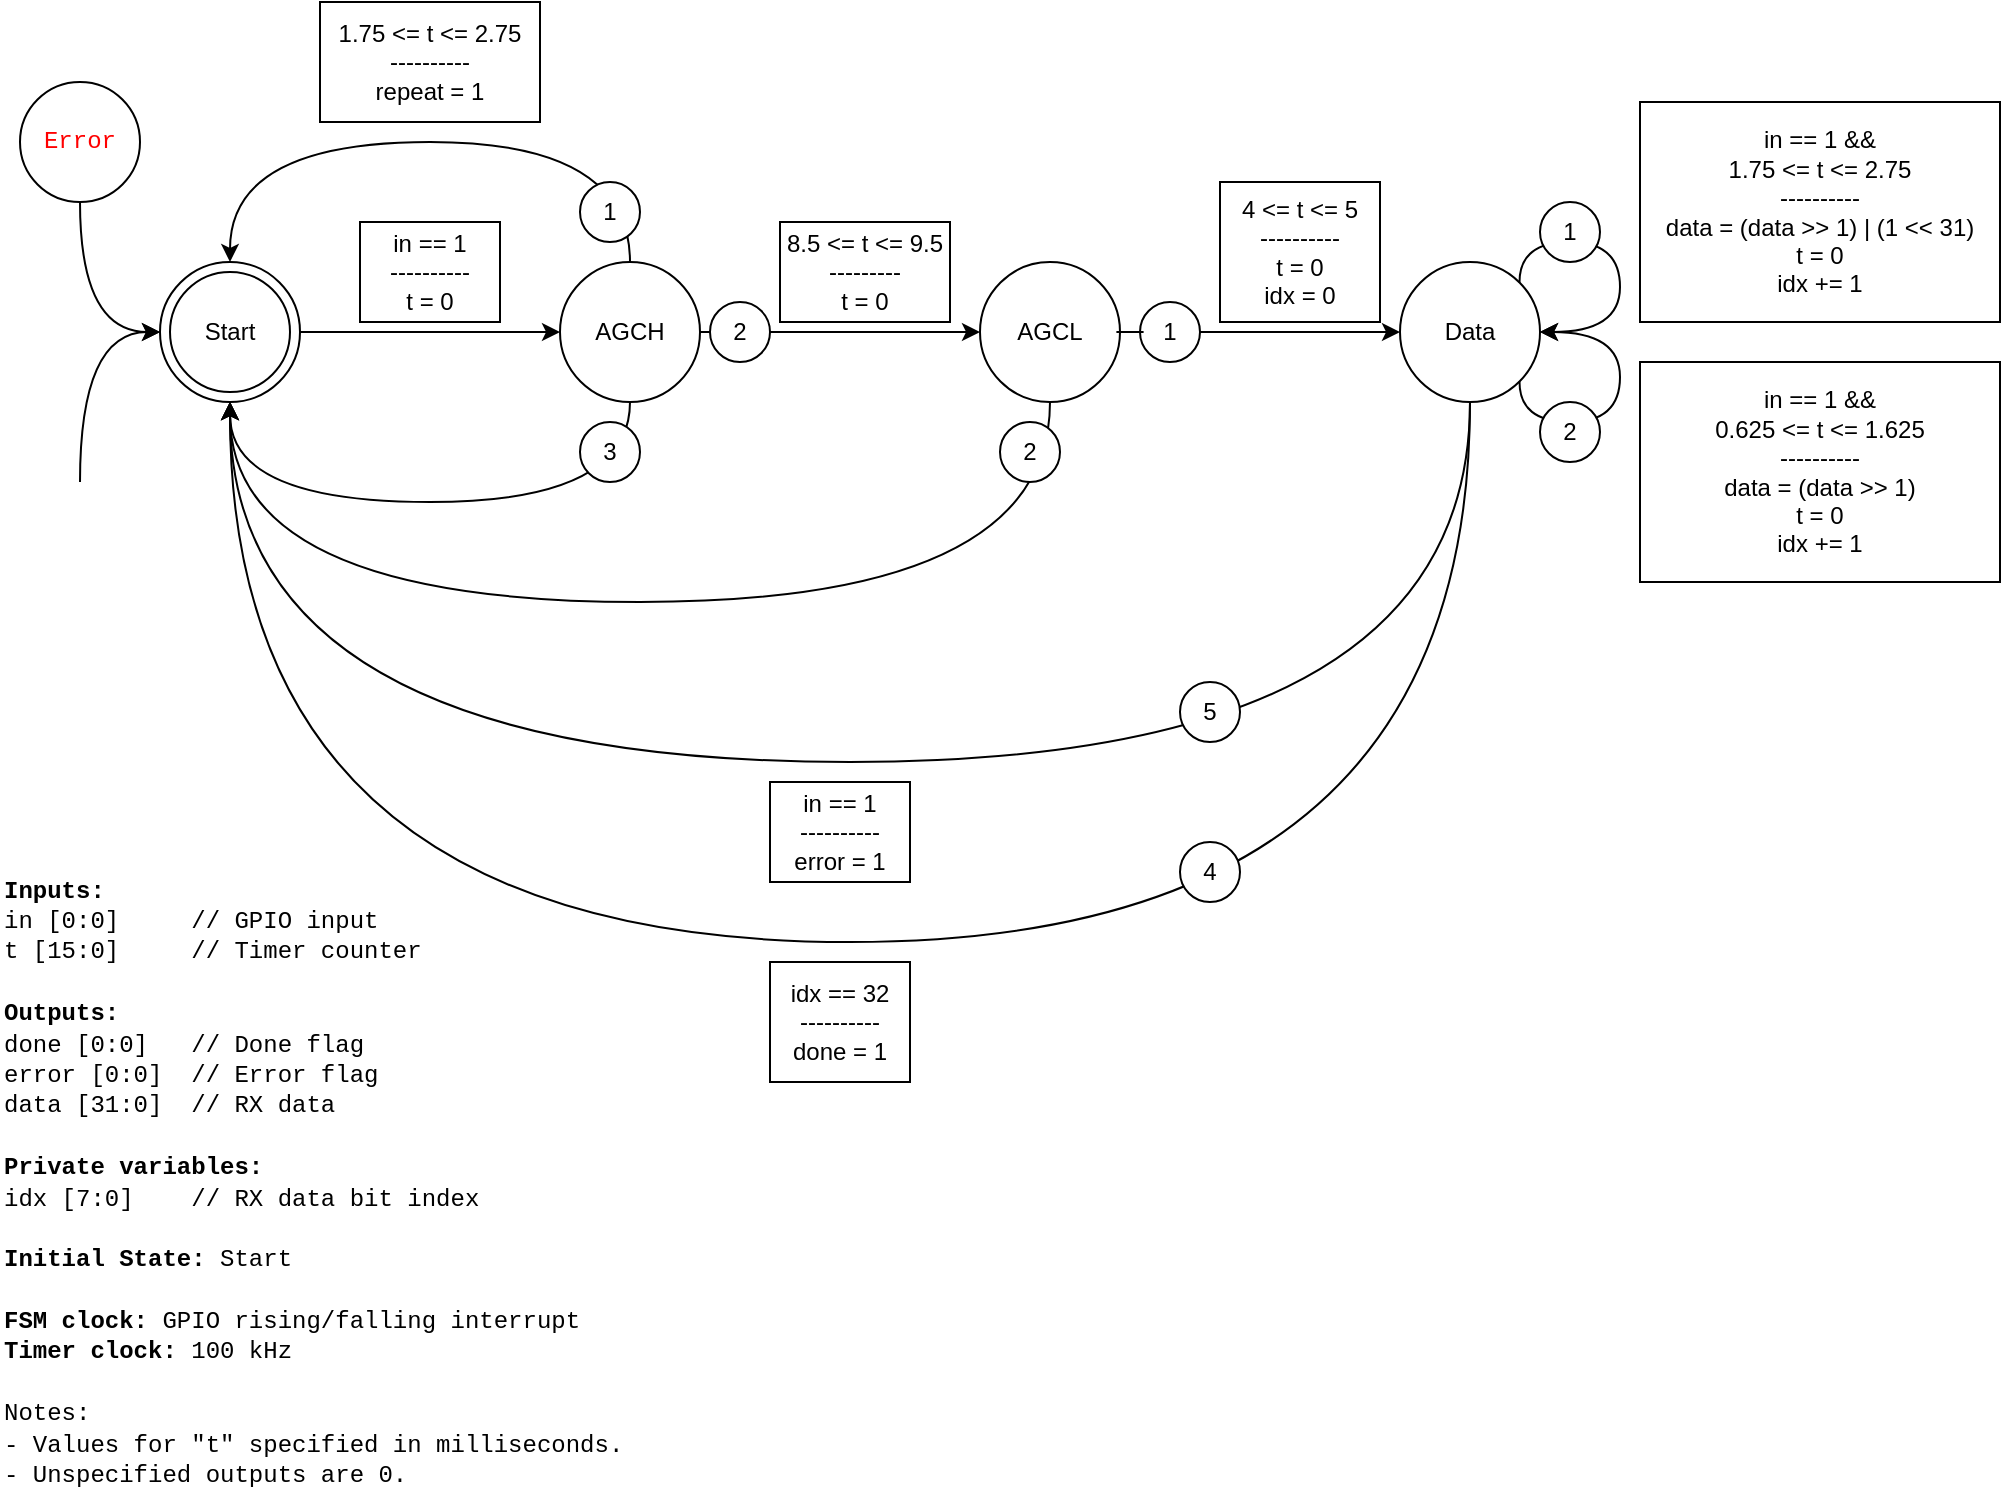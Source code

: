 <mxfile version="16.4.5" type="device"><diagram id="J5GdB7xR00eZBfpx_N9M" name="State Diagram"><mxGraphModel dx="1418" dy="808" grid="1" gridSize="10" guides="1" tooltips="1" connect="1" arrows="1" fold="1" page="1" pageScale="1" pageWidth="1100" pageHeight="850" math="0" shadow="0"><root><mxCell id="0"/><mxCell id="1" parent="0"/><mxCell id="bkaCrF5r6p6ewm4by4WW-4" style="edgeStyle=orthogonalEdgeStyle;rounded=0;orthogonalLoop=1;jettySize=auto;html=1;exitX=1;exitY=0.5;exitDx=0;exitDy=0;entryX=0;entryY=0.5;entryDx=0;entryDy=0;" edge="1" parent="1" source="bkaCrF5r6p6ewm4by4WW-1" target="bkaCrF5r6p6ewm4by4WW-3"><mxGeometry relative="1" as="geometry"/></mxCell><mxCell id="bkaCrF5r6p6ewm4by4WW-1" value="&lt;div&gt;Start&lt;/div&gt;" style="ellipse;whiteSpace=wrap;html=1;sketch=0;" vertex="1" parent="1"><mxGeometry x="100" y="220" width="70" height="70" as="geometry"/></mxCell><mxCell id="bkaCrF5r6p6ewm4by4WW-7" style="edgeStyle=orthogonalEdgeStyle;rounded=0;orthogonalLoop=1;jettySize=auto;html=1;exitX=0.5;exitY=1;exitDx=0;exitDy=0;entryX=0.5;entryY=1;entryDx=0;entryDy=0;curved=1;" edge="1" parent="1" source="bkaCrF5r6p6ewm4by4WW-3" target="bkaCrF5r6p6ewm4by4WW-1"><mxGeometry relative="1" as="geometry"><Array as="points"><mxPoint x="335" y="340"/><mxPoint x="135" y="340"/></Array></mxGeometry></mxCell><mxCell id="bkaCrF5r6p6ewm4by4WW-11" value="" style="edgeStyle=orthogonalEdgeStyle;curved=1;rounded=0;orthogonalLoop=1;jettySize=auto;html=1;" edge="1" parent="1" source="bkaCrF5r6p6ewm4by4WW-3" target="bkaCrF5r6p6ewm4by4WW-10"><mxGeometry relative="1" as="geometry"/></mxCell><mxCell id="bkaCrF5r6p6ewm4by4WW-60" style="edgeStyle=orthogonalEdgeStyle;curved=1;rounded=0;orthogonalLoop=1;jettySize=auto;html=1;exitX=0.5;exitY=0;exitDx=0;exitDy=0;entryX=0.5;entryY=0;entryDx=0;entryDy=0;fontFamily=Courier New;fontColor=#FF0000;" edge="1" parent="1" source="bkaCrF5r6p6ewm4by4WW-3" target="bkaCrF5r6p6ewm4by4WW-1"><mxGeometry relative="1" as="geometry"><Array as="points"><mxPoint x="335" y="160"/><mxPoint x="135" y="160"/></Array></mxGeometry></mxCell><mxCell id="bkaCrF5r6p6ewm4by4WW-3" value="&lt;div&gt;AGCH&lt;/div&gt;" style="ellipse;whiteSpace=wrap;html=1;sketch=0;" vertex="1" parent="1"><mxGeometry x="300" y="220" width="70" height="70" as="geometry"/></mxCell><mxCell id="bkaCrF5r6p6ewm4by4WW-6" value="&lt;div&gt;in == 1&lt;br&gt;&lt;/div&gt;&lt;div&gt;----------&lt;/div&gt;&lt;div&gt;t = 0&lt;br&gt;&lt;/div&gt;" style="whiteSpace=wrap;html=1;sketch=0;" vertex="1" parent="1"><mxGeometry x="200" y="200" width="70" height="50" as="geometry"/></mxCell><mxCell id="bkaCrF5r6p6ewm4by4WW-14" style="edgeStyle=orthogonalEdgeStyle;curved=1;rounded=0;orthogonalLoop=1;jettySize=auto;html=1;exitX=0.5;exitY=1;exitDx=0;exitDy=0;entryX=0.5;entryY=1;entryDx=0;entryDy=0;" edge="1" parent="1" source="bkaCrF5r6p6ewm4by4WW-10" target="bkaCrF5r6p6ewm4by4WW-1"><mxGeometry relative="1" as="geometry"><Array as="points"><mxPoint x="545" y="390"/><mxPoint x="135" y="390"/></Array></mxGeometry></mxCell><mxCell id="bkaCrF5r6p6ewm4by4WW-17" style="edgeStyle=orthogonalEdgeStyle;curved=1;rounded=0;orthogonalLoop=1;jettySize=auto;html=1;exitX=1;exitY=0.5;exitDx=0;exitDy=0;startArrow=none;" edge="1" parent="1" source="bkaCrF5r6p6ewm4by4WW-65" target="bkaCrF5r6p6ewm4by4WW-16"><mxGeometry relative="1" as="geometry"/></mxCell><mxCell id="bkaCrF5r6p6ewm4by4WW-10" value="&lt;div&gt;AGCL&lt;/div&gt;" style="ellipse;whiteSpace=wrap;html=1;sketch=0;" vertex="1" parent="1"><mxGeometry x="510" y="220" width="70" height="70" as="geometry"/></mxCell><mxCell id="bkaCrF5r6p6ewm4by4WW-12" value="&lt;div&gt;8.5 &amp;lt;= t &amp;lt;= 9.5&lt;br&gt;&lt;/div&gt;&lt;div&gt;---------&lt;/div&gt;&lt;div&gt;t = 0&lt;br&gt;&lt;/div&gt;" style="whiteSpace=wrap;html=1;sketch=0;" vertex="1" parent="1"><mxGeometry x="410" y="200" width="85" height="50" as="geometry"/></mxCell><mxCell id="bkaCrF5r6p6ewm4by4WW-29" style="edgeStyle=orthogonalEdgeStyle;curved=1;rounded=0;orthogonalLoop=1;jettySize=auto;html=1;exitX=0.5;exitY=1;exitDx=0;exitDy=0;entryX=0.5;entryY=1;entryDx=0;entryDy=0;" edge="1" parent="1" source="bkaCrF5r6p6ewm4by4WW-16" target="bkaCrF5r6p6ewm4by4WW-1"><mxGeometry relative="1" as="geometry"><Array as="points"><mxPoint x="755" y="470"/><mxPoint x="135" y="470"/></Array></mxGeometry></mxCell><mxCell id="bkaCrF5r6p6ewm4by4WW-32" style="edgeStyle=orthogonalEdgeStyle;curved=1;rounded=0;orthogonalLoop=1;jettySize=auto;html=1;exitX=0.5;exitY=1;exitDx=0;exitDy=0;entryX=0.5;entryY=1;entryDx=0;entryDy=0;" edge="1" parent="1" source="bkaCrF5r6p6ewm4by4WW-16" target="bkaCrF5r6p6ewm4by4WW-1"><mxGeometry relative="1" as="geometry"><Array as="points"><mxPoint x="755" y="560"/><mxPoint x="135" y="560"/></Array></mxGeometry></mxCell><mxCell id="bkaCrF5r6p6ewm4by4WW-16" value="Data" style="ellipse;whiteSpace=wrap;html=1;sketch=0;" vertex="1" parent="1"><mxGeometry x="720" y="220" width="70" height="70" as="geometry"/></mxCell><mxCell id="bkaCrF5r6p6ewm4by4WW-18" value="&lt;div&gt;4 &amp;lt;= t &amp;lt;= 5&lt;br&gt;&lt;/div&gt;&lt;div&gt;----------&lt;/div&gt;&lt;div&gt;t = 0&lt;/div&gt;&lt;div&gt;idx = 0&lt;br&gt;&lt;/div&gt;" style="whiteSpace=wrap;html=1;sketch=0;" vertex="1" parent="1"><mxGeometry x="630" y="180" width="80" height="70" as="geometry"/></mxCell><mxCell id="bkaCrF5r6p6ewm4by4WW-20" style="edgeStyle=orthogonalEdgeStyle;curved=1;rounded=0;orthogonalLoop=1;jettySize=auto;html=1;exitX=1;exitY=0;exitDx=0;exitDy=0;entryX=1;entryY=0.5;entryDx=0;entryDy=0;" edge="1" parent="1" source="bkaCrF5r6p6ewm4by4WW-16" target="bkaCrF5r6p6ewm4by4WW-16"><mxGeometry relative="1" as="geometry"><Array as="points"><mxPoint x="780" y="210"/><mxPoint x="830" y="210"/><mxPoint x="830" y="255"/></Array></mxGeometry></mxCell><mxCell id="bkaCrF5r6p6ewm4by4WW-22" value="&lt;div&gt;in == 1 &amp;amp;&amp;amp;&lt;br&gt;&lt;/div&gt;&lt;div&gt;1.75 &amp;lt;= t &amp;lt;= 2.75&lt;br&gt;&lt;/div&gt;&lt;div&gt;----------&lt;/div&gt;&lt;div&gt;data = (data &amp;gt;&amp;gt; 1) | (1 &amp;lt;&amp;lt; 31)&lt;br&gt;&lt;/div&gt;&lt;div&gt;t = 0&lt;/div&gt;&lt;div&gt;idx += 1&lt;br&gt;&lt;/div&gt;" style="whiteSpace=wrap;html=1;sketch=0;" vertex="1" parent="1"><mxGeometry x="840" y="140" width="180" height="110" as="geometry"/></mxCell><mxCell id="bkaCrF5r6p6ewm4by4WW-23" value="&lt;div&gt;in == 1 &amp;amp;&amp;amp;&lt;br&gt;&lt;/div&gt;&lt;div&gt;0.625 &amp;lt;= t &amp;lt;= 1.625&lt;br&gt;&lt;/div&gt;&lt;div&gt;----------&lt;/div&gt;data = (data &amp;gt;&amp;gt; 1) &lt;br&gt;&lt;div&gt;t = 0&lt;/div&gt;&lt;div&gt;idx += 1&lt;br&gt;&lt;/div&gt;" style="whiteSpace=wrap;html=1;sketch=0;" vertex="1" parent="1"><mxGeometry x="840" y="270" width="180" height="110" as="geometry"/></mxCell><mxCell id="bkaCrF5r6p6ewm4by4WW-24" style="edgeStyle=orthogonalEdgeStyle;curved=1;rounded=0;orthogonalLoop=1;jettySize=auto;html=1;exitX=1;exitY=1;exitDx=0;exitDy=0;entryX=1;entryY=0.5;entryDx=0;entryDy=0;" edge="1" parent="1" source="bkaCrF5r6p6ewm4by4WW-16" target="bkaCrF5r6p6ewm4by4WW-16"><mxGeometry relative="1" as="geometry"><Array as="points"><mxPoint x="780" y="300"/><mxPoint x="830" y="300"/><mxPoint x="830" y="255"/></Array></mxGeometry></mxCell><mxCell id="bkaCrF5r6p6ewm4by4WW-31" value="&lt;div&gt;in == 1&lt;/div&gt;&lt;div&gt;----------&lt;/div&gt;&lt;div&gt;error = 1&lt;br&gt;&lt;/div&gt;" style="whiteSpace=wrap;html=1;sketch=0;" vertex="1" parent="1"><mxGeometry x="405" y="480" width="70" height="50" as="geometry"/></mxCell><mxCell id="bkaCrF5r6p6ewm4by4WW-33" value="&lt;div&gt;idx == 32&lt;br&gt;&lt;/div&gt;&lt;div&gt;----------&lt;/div&gt;&lt;div&gt;done = 1&lt;br&gt;&lt;/div&gt;" style="whiteSpace=wrap;html=1;sketch=0;" vertex="1" parent="1"><mxGeometry x="405" y="570" width="70" height="60" as="geometry"/></mxCell><mxCell id="bkaCrF5r6p6ewm4by4WW-43" value="&lt;div align=&quot;left&quot;&gt;&lt;font face=&quot;Courier New&quot;&gt;&lt;b&gt;Inputs:&lt;/b&gt;&lt;/font&gt;&lt;/div&gt;&lt;div align=&quot;left&quot;&gt;&lt;font face=&quot;Courier New&quot;&gt;in [0:0]&amp;nbsp;&amp;nbsp;&amp;nbsp;&amp;nbsp; // GPIO input&lt;br&gt;&lt;/font&gt;&lt;/div&gt;&lt;div align=&quot;left&quot;&gt;&lt;font face=&quot;Courier New&quot;&gt;t [15:0]&amp;nbsp;&amp;nbsp;&amp;nbsp;&amp;nbsp; // Timer counter&lt;br&gt;&lt;/font&gt;&lt;/div&gt;&lt;div align=&quot;left&quot;&gt;&lt;font face=&quot;Courier New&quot;&gt;&lt;br&gt;&lt;/font&gt;&lt;/div&gt;&lt;div align=&quot;left&quot;&gt;&lt;font face=&quot;Courier New&quot;&gt;&lt;b&gt;Outputs:&lt;/b&gt;&lt;/font&gt;&lt;/div&gt;&lt;div align=&quot;left&quot;&gt;&lt;font face=&quot;Courier New&quot;&gt;done [0:0]&amp;nbsp;&amp;nbsp; // Done flag&lt;br&gt;&lt;/font&gt;&lt;/div&gt;&lt;div align=&quot;left&quot;&gt;&lt;font face=&quot;Courier New&quot;&gt;error [0:0]&amp;nbsp; // Error flag&lt;/font&gt;&lt;br&gt;&lt;font face=&quot;Courier New&quot;&gt;&lt;font face=&quot;Courier New&quot;&gt;data [31:0]&amp;nbsp; // RX data&lt;/font&gt;&lt;/font&gt;&lt;/div&gt;&lt;div align=&quot;left&quot;&gt;&lt;font face=&quot;Courier New&quot;&gt;&lt;br&gt;&lt;/font&gt;&lt;/div&gt;&lt;div align=&quot;left&quot;&gt;&lt;b&gt;&lt;font face=&quot;Courier New&quot;&gt;Private variables:&lt;/font&gt;&lt;/b&gt;&lt;br&gt;&lt;font face=&quot;Courier New&quot;&gt;idx [7:0]&amp;nbsp;&amp;nbsp;&amp;nbsp; // RX data bit index&lt;br&gt;&lt;/font&gt;&lt;/div&gt;&lt;div align=&quot;left&quot;&gt;&lt;font face=&quot;Courier New&quot;&gt;&lt;br&gt;&lt;/font&gt;&lt;/div&gt;&lt;div align=&quot;left&quot;&gt;&lt;font face=&quot;Courier New&quot;&gt;&lt;b&gt;Initial State:&lt;/b&gt; Start&lt;/font&gt;&lt;/div&gt;&lt;div align=&quot;left&quot;&gt;&lt;font face=&quot;Courier New&quot;&gt;&lt;br&gt;&lt;/font&gt;&lt;/div&gt;&lt;div align=&quot;left&quot;&gt;&lt;font face=&quot;Courier New&quot;&gt;&lt;b&gt;FSM clock:&lt;/b&gt; GPIO rising/falling interrupt&lt;br&gt;&lt;/font&gt; &lt;/div&gt;&lt;div&gt;&lt;font face=&quot;Courier New&quot;&gt;&lt;b&gt;Timer clock:&lt;/b&gt; 100 kHz&lt;br&gt;&lt;/font&gt;&lt;/div&gt;&lt;div&gt;&lt;font face=&quot;Courier New&quot;&gt;&lt;br&gt;&lt;/font&gt;&lt;/div&gt;&lt;div&gt;&lt;font face=&quot;Courier New&quot;&gt;Notes:&lt;/font&gt;&lt;/div&gt;&lt;div&gt;&lt;font face=&quot;Courier New&quot;&gt;- Values for &quot;t&quot; specified in milliseconds.&lt;/font&gt;&lt;/div&gt;&lt;div&gt;&lt;font face=&quot;Courier New&quot;&gt;- Unspecified outputs are 0.&lt;br&gt;&lt;/font&gt;&lt;/div&gt;" style="text;html=1;align=left;verticalAlign=middle;resizable=0;points=[];autosize=1;strokeColor=none;fillColor=none;" vertex="1" parent="1"><mxGeometry x="20" y="530" width="330" height="300" as="geometry"/></mxCell><mxCell id="bkaCrF5r6p6ewm4by4WW-45" value="1" style="ellipse;whiteSpace=wrap;html=1;sketch=0;" vertex="1" parent="1"><mxGeometry x="790" y="190" width="30" height="30" as="geometry"/></mxCell><mxCell id="bkaCrF5r6p6ewm4by4WW-46" value="2" style="ellipse;whiteSpace=wrap;html=1;sketch=0;" vertex="1" parent="1"><mxGeometry x="790" y="290" width="30" height="30" as="geometry"/></mxCell><mxCell id="bkaCrF5r6p6ewm4by4WW-49" value="5" style="ellipse;whiteSpace=wrap;html=1;sketch=0;" vertex="1" parent="1"><mxGeometry x="610" y="430" width="30" height="30" as="geometry"/></mxCell><mxCell id="bkaCrF5r6p6ewm4by4WW-50" value="4" style="ellipse;whiteSpace=wrap;html=1;sketch=0;" vertex="1" parent="1"><mxGeometry x="610" y="510" width="30" height="30" as="geometry"/></mxCell><mxCell id="bkaCrF5r6p6ewm4by4WW-56" style="edgeStyle=orthogonalEdgeStyle;rounded=0;orthogonalLoop=1;jettySize=auto;html=1;exitX=0.5;exitY=1;exitDx=0;exitDy=0;entryX=0;entryY=0.5;entryDx=0;entryDy=0;fontFamily=Courier New;fontColor=#FF0000;curved=1;" edge="1" parent="1" source="bkaCrF5r6p6ewm4by4WW-53" target="bkaCrF5r6p6ewm4by4WW-1"><mxGeometry relative="1" as="geometry"/></mxCell><mxCell id="bkaCrF5r6p6ewm4by4WW-53" value="&lt;font color=&quot;#FF0000&quot;&gt;Error&lt;/font&gt;" style="ellipse;whiteSpace=wrap;html=1;sketch=0;fontFamily=Courier New;" vertex="1" parent="1"><mxGeometry x="30" y="130" width="60" height="60" as="geometry"/></mxCell><mxCell id="bkaCrF5r6p6ewm4by4WW-58" value="" style="endArrow=classic;html=1;rounded=0;fontFamily=Courier New;fontColor=#FF0000;curved=1;edgeStyle=orthogonalEdgeStyle;entryX=0;entryY=0.5;entryDx=0;entryDy=0;" edge="1" parent="1" target="bkaCrF5r6p6ewm4by4WW-1"><mxGeometry width="50" height="50" relative="1" as="geometry"><mxPoint x="60" y="330" as="sourcePoint"/><mxPoint x="85" y="300" as="targetPoint"/><Array as="points"><mxPoint x="60" y="255"/></Array></mxGeometry></mxCell><mxCell id="bkaCrF5r6p6ewm4by4WW-59" value="Start" style="ellipse;whiteSpace=wrap;html=1;sketch=0;" vertex="1" parent="1"><mxGeometry x="105" y="225" width="60" height="60" as="geometry"/></mxCell><mxCell id="bkaCrF5r6p6ewm4by4WW-61" value="&lt;div&gt;1.75 &amp;lt;= t &amp;lt;= 2.75&lt;/div&gt;&lt;div&gt;----------&lt;/div&gt;&lt;div&gt;repeat = 1&lt;br&gt;&lt;/div&gt;" style="whiteSpace=wrap;html=1;sketch=0;" vertex="1" parent="1"><mxGeometry x="180" y="90" width="110" height="60" as="geometry"/></mxCell><mxCell id="bkaCrF5r6p6ewm4by4WW-62" value="1" style="ellipse;whiteSpace=wrap;html=1;sketch=0;" vertex="1" parent="1"><mxGeometry x="310" y="180" width="30" height="30" as="geometry"/></mxCell><mxCell id="bkaCrF5r6p6ewm4by4WW-63" value="2" style="ellipse;whiteSpace=wrap;html=1;sketch=0;" vertex="1" parent="1"><mxGeometry x="375" y="240" width="30" height="30" as="geometry"/></mxCell><mxCell id="bkaCrF5r6p6ewm4by4WW-64" value="3" style="ellipse;whiteSpace=wrap;html=1;sketch=0;" vertex="1" parent="1"><mxGeometry x="310" y="300" width="30" height="30" as="geometry"/></mxCell><mxCell id="bkaCrF5r6p6ewm4by4WW-65" value="1" style="ellipse;whiteSpace=wrap;html=1;sketch=0;" vertex="1" parent="1"><mxGeometry x="590" y="240" width="30" height="30" as="geometry"/></mxCell><mxCell id="bkaCrF5r6p6ewm4by4WW-66" value="" style="edgeStyle=orthogonalEdgeStyle;curved=1;rounded=0;orthogonalLoop=1;jettySize=auto;html=1;exitX=1;exitY=0.5;exitDx=0;exitDy=0;endArrow=none;" edge="1" parent="1" source="bkaCrF5r6p6ewm4by4WW-10" target="bkaCrF5r6p6ewm4by4WW-65"><mxGeometry relative="1" as="geometry"><mxPoint x="580.0" y="255" as="sourcePoint"/><mxPoint x="720.0" y="255" as="targetPoint"/></mxGeometry></mxCell><mxCell id="bkaCrF5r6p6ewm4by4WW-67" value="2" style="ellipse;whiteSpace=wrap;html=1;sketch=0;" vertex="1" parent="1"><mxGeometry x="520" y="300" width="30" height="30" as="geometry"/></mxCell></root></mxGraphModel></diagram></mxfile>